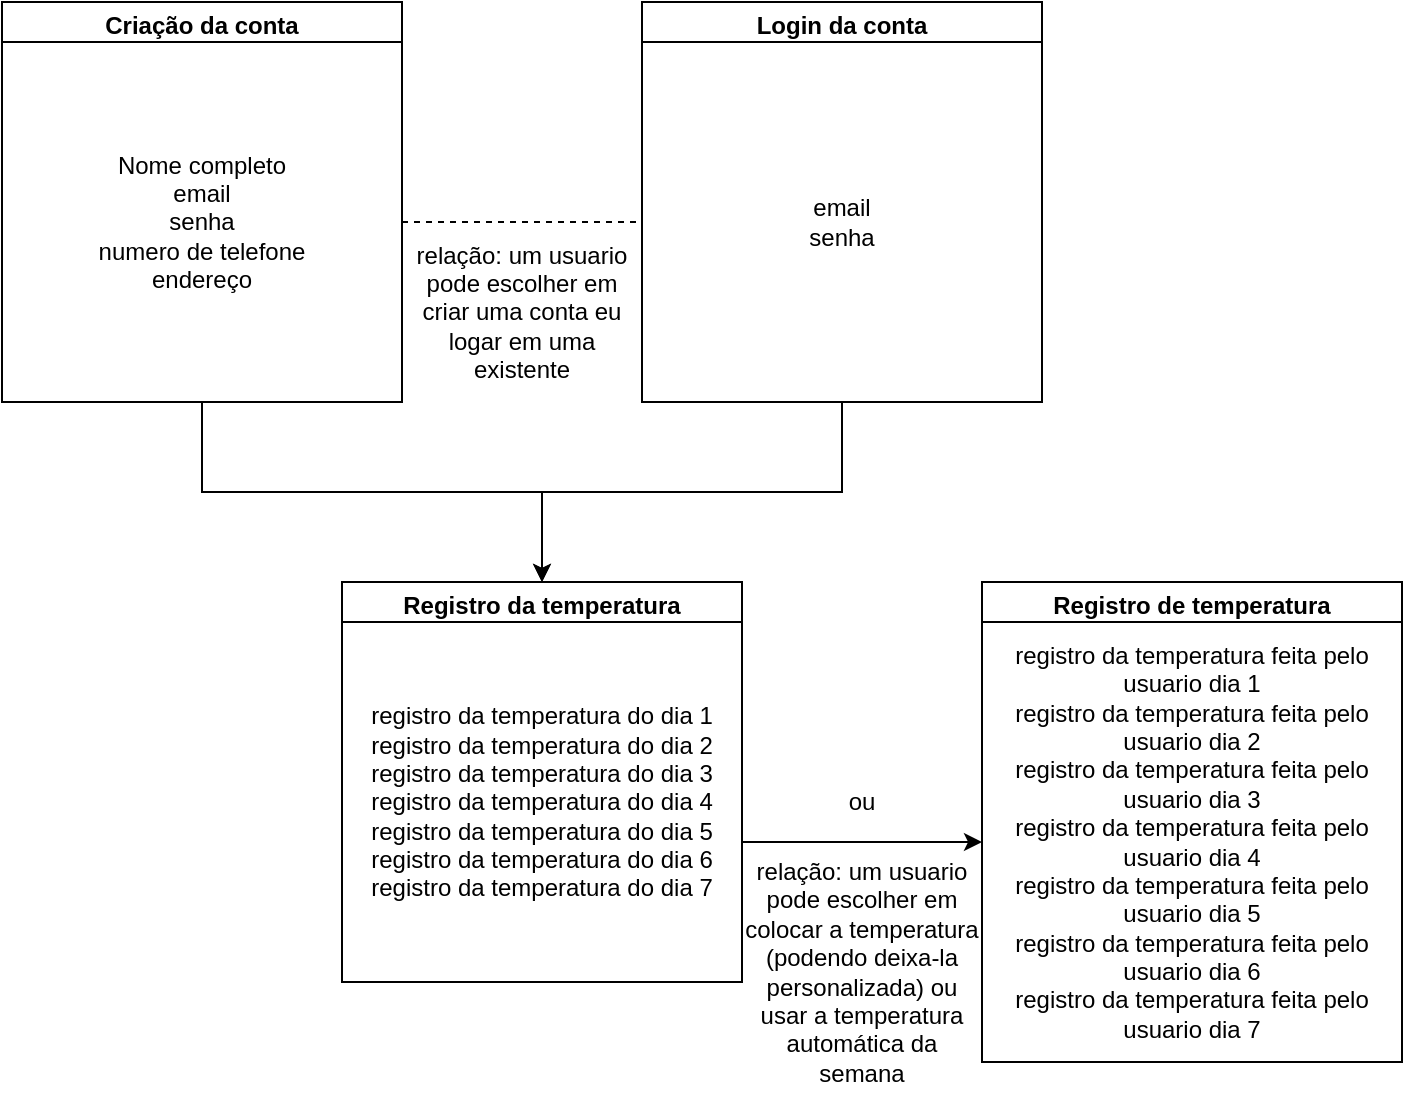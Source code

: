 <mxfile version="24.7.17">
  <diagram name="Página-1" id="O6Bnf1n2j-Kn4SUIVujL">
    <mxGraphModel dx="1390" dy="794" grid="1" gridSize="10" guides="1" tooltips="1" connect="1" arrows="1" fold="1" page="1" pageScale="1" pageWidth="827" pageHeight="1169" math="0" shadow="0">
      <root>
        <mxCell id="0" />
        <mxCell id="1" parent="0" />
        <mxCell id="WR-nDB7ildCSHOF8Yl4Z-4" value="Criação da conta" style="swimlane;whiteSpace=wrap;html=1;" vertex="1" parent="1">
          <mxGeometry x="40" y="40" width="200" height="200" as="geometry" />
        </mxCell>
        <mxCell id="WR-nDB7ildCSHOF8Yl4Z-6" value="Nome completo&lt;div&gt;email&lt;/div&gt;&lt;div&gt;senha&lt;/div&gt;&lt;div&gt;numero de telefone&lt;/div&gt;&lt;div&gt;endereço&lt;/div&gt;" style="whiteSpace=wrap;html=1;" vertex="1" parent="WR-nDB7ildCSHOF8Yl4Z-4">
          <mxGeometry y="20" width="200" height="180" as="geometry" />
        </mxCell>
        <mxCell id="WR-nDB7ildCSHOF8Yl4Z-9" value="Login da conta" style="swimlane;whiteSpace=wrap;html=1;" vertex="1" parent="1">
          <mxGeometry x="360" y="40" width="200" height="200" as="geometry" />
        </mxCell>
        <mxCell id="WR-nDB7ildCSHOF8Yl4Z-12" value="email&lt;div&gt;senha&lt;/div&gt;" style="whiteSpace=wrap;html=1;" vertex="1" parent="WR-nDB7ildCSHOF8Yl4Z-9">
          <mxGeometry y="20" width="200" height="180" as="geometry" />
        </mxCell>
        <mxCell id="WR-nDB7ildCSHOF8Yl4Z-24" style="edgeStyle=orthogonalEdgeStyle;rounded=0;orthogonalLoop=1;jettySize=auto;html=1;exitX=1;exitY=0.5;exitDx=0;exitDy=0;entryX=0.5;entryY=1;entryDx=0;entryDy=0;" edge="1" parent="1" source="WR-nDB7ildCSHOF8Yl4Z-15" target="WR-nDB7ildCSHOF8Yl4Z-19">
          <mxGeometry relative="1" as="geometry">
            <Array as="points">
              <mxPoint x="410" y="460" />
            </Array>
          </mxGeometry>
        </mxCell>
        <mxCell id="WR-nDB7ildCSHOF8Yl4Z-15" value="Registro da temperatura" style="swimlane;whiteSpace=wrap;html=1;" vertex="1" parent="1">
          <mxGeometry x="210" y="330" width="200" height="200" as="geometry">
            <mxRectangle x="210" y="330" width="170" height="30" as="alternateBounds" />
          </mxGeometry>
        </mxCell>
        <mxCell id="WR-nDB7ildCSHOF8Yl4Z-20" value="registro da temperatura do dia 1&lt;div&gt;registro da temperatura do dia 2&lt;/div&gt;&lt;div&gt;registro da temperatura do dia 3&lt;/div&gt;&lt;div&gt;registro da temperatura do dia 4&lt;/div&gt;&lt;div&gt;registro da temperatura do dia 5&lt;/div&gt;&lt;div&gt;registro da temperatura do dia 6&lt;/div&gt;&lt;div&gt;registro da temperatura do dia 7&lt;/div&gt;" style="whiteSpace=wrap;html=1;" vertex="1" parent="WR-nDB7ildCSHOF8Yl4Z-15">
          <mxGeometry y="20" width="200" height="180" as="geometry" />
        </mxCell>
        <mxCell id="WR-nDB7ildCSHOF8Yl4Z-21" style="edgeStyle=orthogonalEdgeStyle;rounded=0;orthogonalLoop=1;jettySize=auto;html=1;exitX=0.5;exitY=1;exitDx=0;exitDy=0;entryX=0.5;entryY=0;entryDx=0;entryDy=0;" edge="1" parent="1" source="WR-nDB7ildCSHOF8Yl4Z-6" target="WR-nDB7ildCSHOF8Yl4Z-15">
          <mxGeometry relative="1" as="geometry" />
        </mxCell>
        <mxCell id="WR-nDB7ildCSHOF8Yl4Z-23" value="Registro de temperatura" style="swimlane;whiteSpace=wrap;html=1;startSize=23;" vertex="1" parent="1">
          <mxGeometry x="530" y="330" width="210" height="240" as="geometry">
            <mxRectangle x="210" y="585" width="140" height="30" as="alternateBounds" />
          </mxGeometry>
        </mxCell>
        <mxCell id="WR-nDB7ildCSHOF8Yl4Z-19" value="registro da temperatura feita pelo usuario dia 1&lt;div&gt;registro da temperatura feita pelo usuario dia 2&lt;/div&gt;&lt;div&gt;registro da temperatura feita pelo usuario dia 3&lt;/div&gt;&lt;div&gt;registro da temperatura feita pelo usuario dia 4&lt;/div&gt;&lt;div&gt;registro da temperatura feita pelo usuario dia 5&lt;/div&gt;&lt;div&gt;registro da temperatura feita pelo usuario dia 6&lt;/div&gt;&lt;div&gt;registro da temperatura feita pelo usuario dia 7&lt;/div&gt;" style="whiteSpace=wrap;html=1;direction=south;" vertex="1" parent="WR-nDB7ildCSHOF8Yl4Z-23">
          <mxGeometry y="20" width="210" height="220" as="geometry" />
        </mxCell>
        <mxCell id="WR-nDB7ildCSHOF8Yl4Z-22" style="edgeStyle=orthogonalEdgeStyle;rounded=0;orthogonalLoop=1;jettySize=auto;html=1;exitX=0.5;exitY=1;exitDx=0;exitDy=0;entryX=0.5;entryY=0;entryDx=0;entryDy=0;" edge="1" parent="1" source="WR-nDB7ildCSHOF8Yl4Z-12" target="WR-nDB7ildCSHOF8Yl4Z-15">
          <mxGeometry relative="1" as="geometry">
            <mxPoint x="310" y="330" as="targetPoint" />
          </mxGeometry>
        </mxCell>
        <mxCell id="WR-nDB7ildCSHOF8Yl4Z-25" value="ou" style="text;html=1;align=center;verticalAlign=middle;whiteSpace=wrap;rounded=0;" vertex="1" parent="1">
          <mxGeometry x="440" y="425" width="60" height="30" as="geometry" />
        </mxCell>
        <mxCell id="WR-nDB7ildCSHOF8Yl4Z-32" value="" style="endArrow=none;dashed=1;html=1;rounded=0;entryX=0;entryY=0.5;entryDx=0;entryDy=0;" edge="1" parent="1" target="WR-nDB7ildCSHOF8Yl4Z-12">
          <mxGeometry width="50" height="50" relative="1" as="geometry">
            <mxPoint x="240" y="150" as="sourcePoint" />
            <mxPoint x="290" y="100" as="targetPoint" />
          </mxGeometry>
        </mxCell>
        <mxCell id="WR-nDB7ildCSHOF8Yl4Z-33" value="relação: um usuario pode escolher em criar uma conta eu logar em uma existente" style="text;html=1;align=center;verticalAlign=middle;whiteSpace=wrap;rounded=0;" vertex="1" parent="1">
          <mxGeometry x="240" y="160" width="120" height="70" as="geometry" />
        </mxCell>
        <mxCell id="WR-nDB7ildCSHOF8Yl4Z-34" value="relação: um usuario pode escolher em colocar a temperatura (podendo deixa-la personalizada) ou usar a temperatura automática da semana" style="text;html=1;align=center;verticalAlign=middle;whiteSpace=wrap;rounded=0;" vertex="1" parent="1">
          <mxGeometry x="410" y="465" width="120" height="120" as="geometry" />
        </mxCell>
      </root>
    </mxGraphModel>
  </diagram>
</mxfile>
